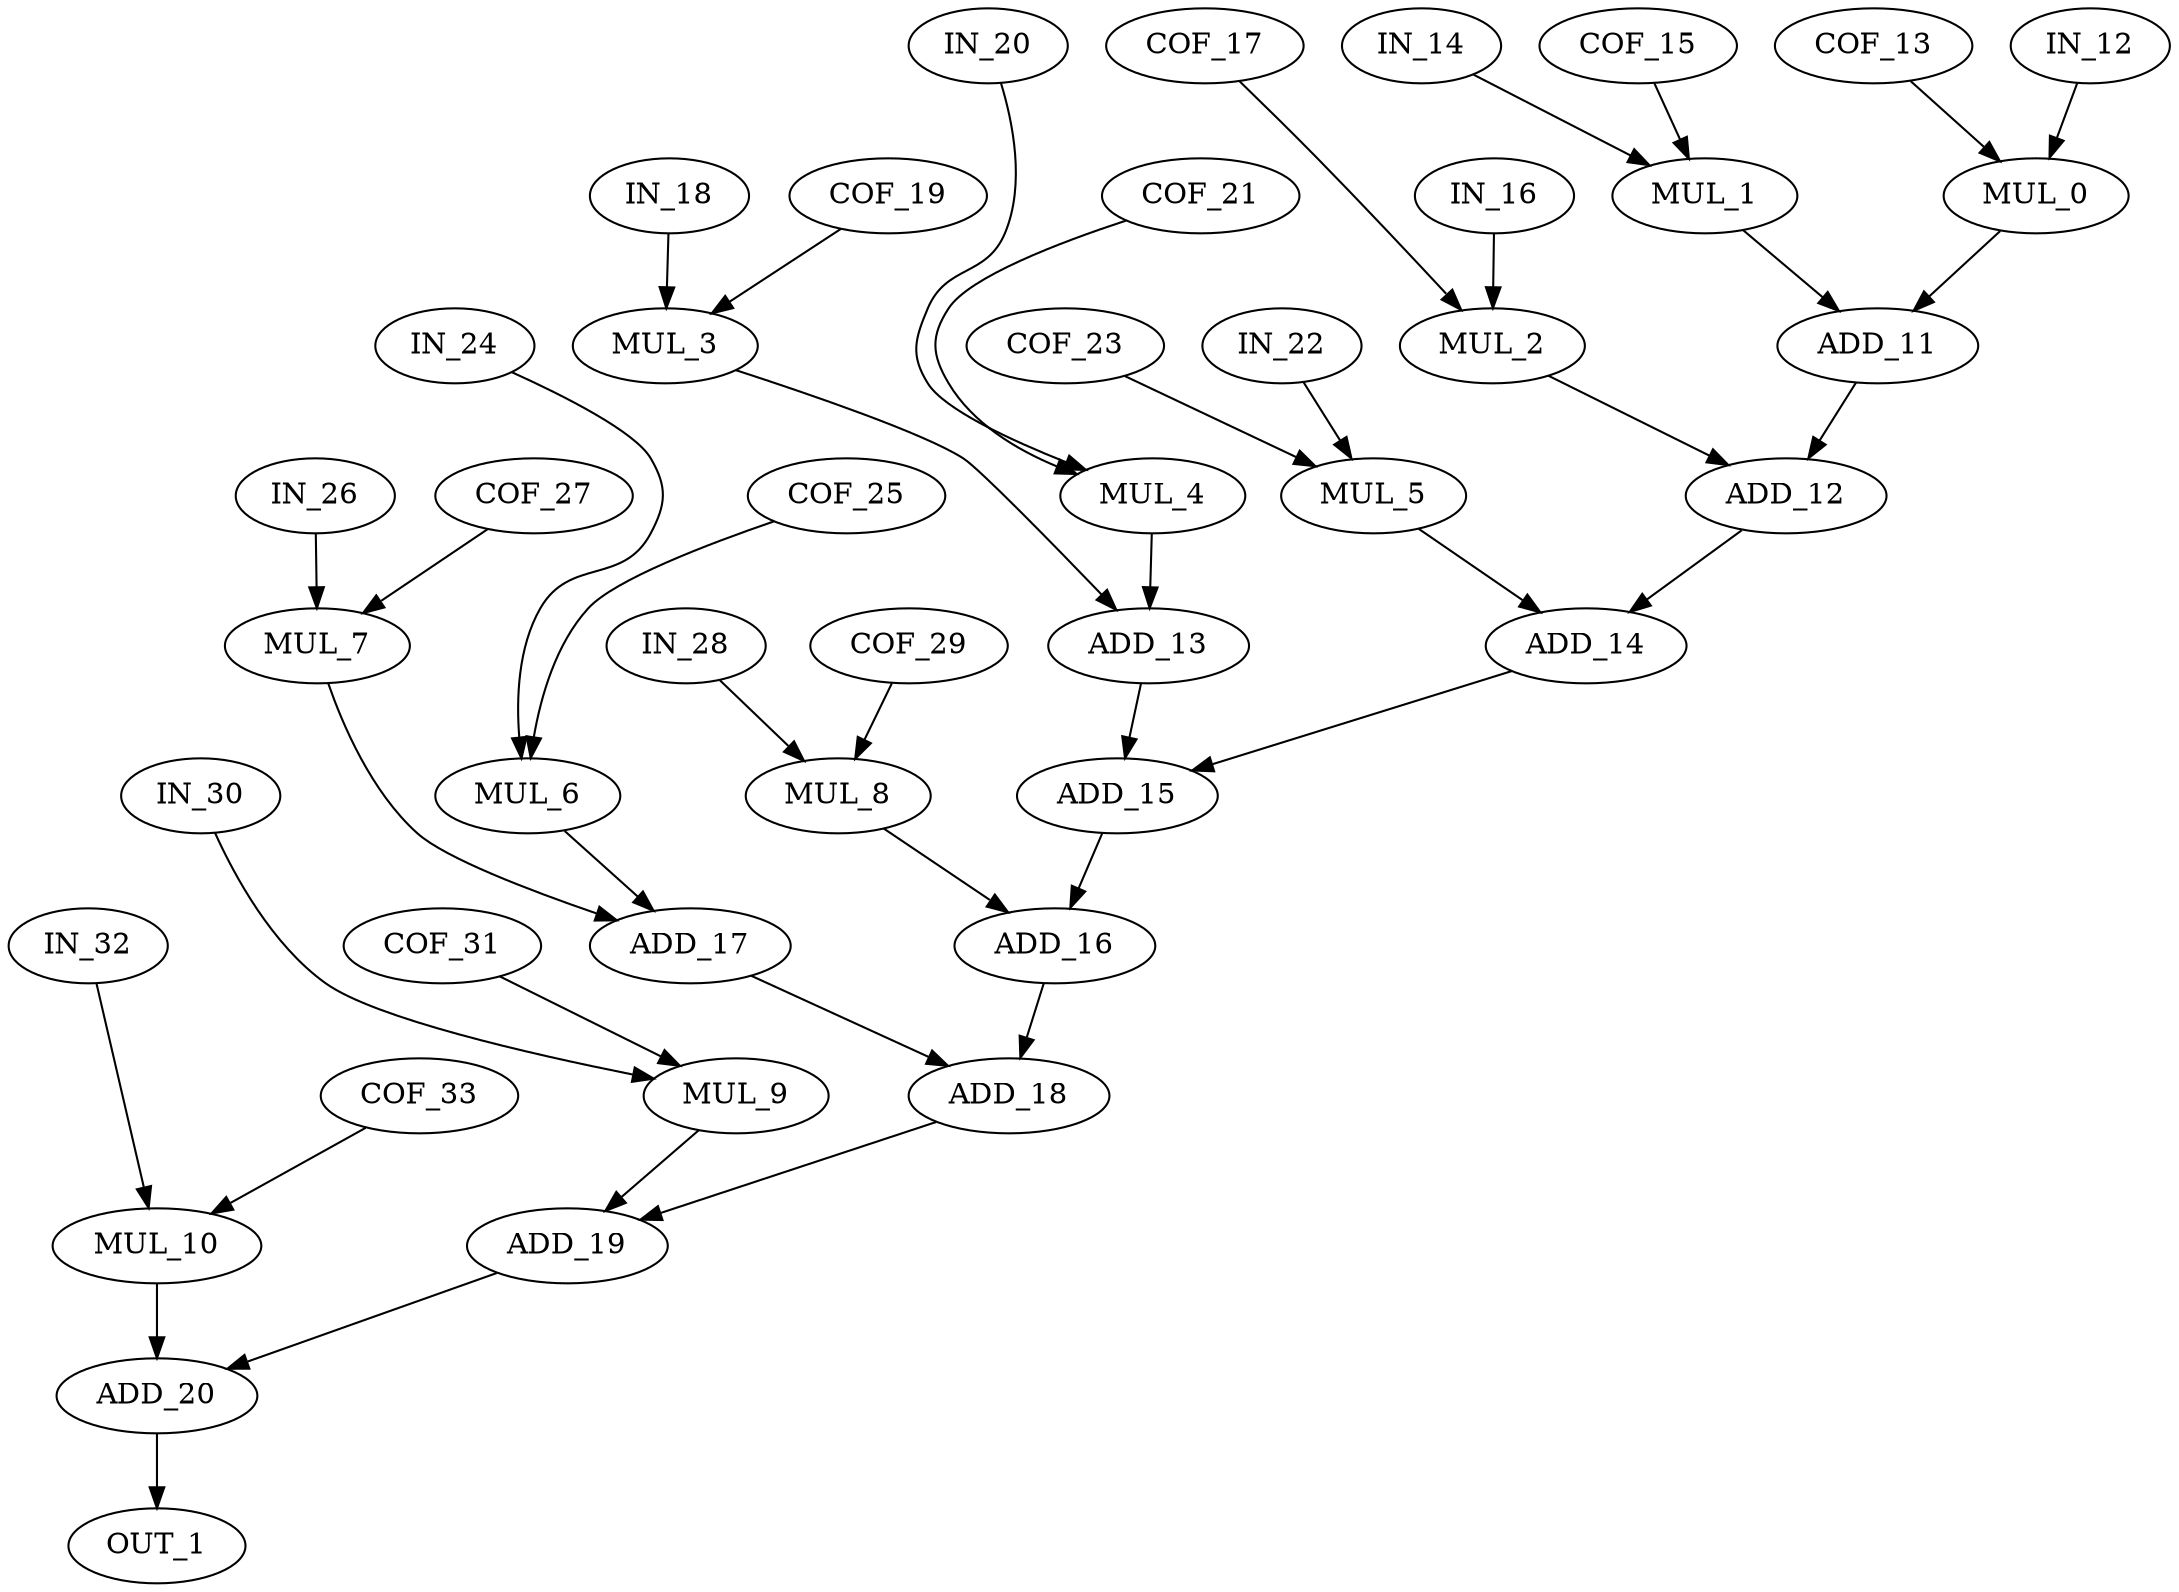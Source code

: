 digraph G {
    ADD_11;
    ADD_12;
    MUL_8;
    ADD_16;
    IN_32;
    MUL_10;
    MUL_7;
    ADD_17;
    IN_26;
    IN_28;
    ADD_18;
    IN_18;
    MUL_3;
    COF_23;
    MUL_5;
    MUL_4;
    ADD_13;
    ADD_15;
    ADD_20;
    COF_27;
    COF_17;
    MUL_2;
    MUL_1;
    IN_24;
    MUL_6;
    COF_13;
    MUL_0;
    IN_30;
    MUL_9;
    COF_33;
    ADD_14;
    ADD_19;
    IN_20;
    COF_25;
    IN_14;
    COF_21;
    OUT_1;
    IN_22;
    IN_16;
    COF_29;
    COF_31;
    COF_15;
    COF_19;
    IN_12;
    ADD_11 -> ADD_12 [weight=0];
    ADD_12 -> ADD_14 [weight=0];
    MUL_8 -> ADD_16 [weight=0];
    ADD_16 -> ADD_18 [weight=0];
    IN_32 -> MUL_10 [weight=0];
    MUL_10 -> ADD_20 [weight=1];
    MUL_7 -> ADD_17 [weight=0];
    ADD_17 -> ADD_18 [weight=0];
    IN_26 -> MUL_7 [weight=0];
    IN_28 -> MUL_8 [weight=0];
    ADD_18 -> ADD_19 [weight=0];
    IN_18 -> MUL_3 [weight=0];
    MUL_3 -> ADD_13 [weight=0];
    COF_23 -> MUL_5 [weight=0];
    MUL_5 -> ADD_14 [weight=0];
    MUL_4 -> ADD_13 [weight=0];
    ADD_13 -> ADD_15 [weight=0];
    ADD_15 -> ADD_16 [weight=0];
    ADD_20 -> OUT_1 [weight=0];
    COF_27 -> MUL_7 [weight=0];
    COF_17 -> MUL_2 [weight=0];
    MUL_2 -> ADD_12 [weight=0];
    MUL_1 -> ADD_11 [weight=0];
    IN_24 -> MUL_6 [weight=0];
    MUL_6 -> ADD_17 [weight=0];
    COF_13 -> MUL_0 [weight=0];
    MUL_0 -> ADD_11 [weight=0];
    IN_30 -> MUL_9 [weight=0];
    MUL_9 -> ADD_19 [weight=0];
    COF_33 -> MUL_10 [weight=0];
    ADD_14 -> ADD_15 [weight=0];
    ADD_19 -> ADD_20 [weight=0];
    IN_20 -> MUL_4 [weight=0];
    COF_25 -> MUL_6 [weight=0];
    IN_14 -> MUL_1 [weight=0];
    COF_21 -> MUL_4 [weight=0];
    IN_22 -> MUL_5 [weight=0];
    IN_16 -> MUL_2 [weight=0];
    COF_29 -> MUL_8 [weight=0];
    COF_31 -> MUL_9 [weight=0];
    COF_15 -> MUL_1 [weight=0];
    COF_19 -> MUL_3 [weight=0];
    IN_12 -> MUL_0 [weight=0];
}
